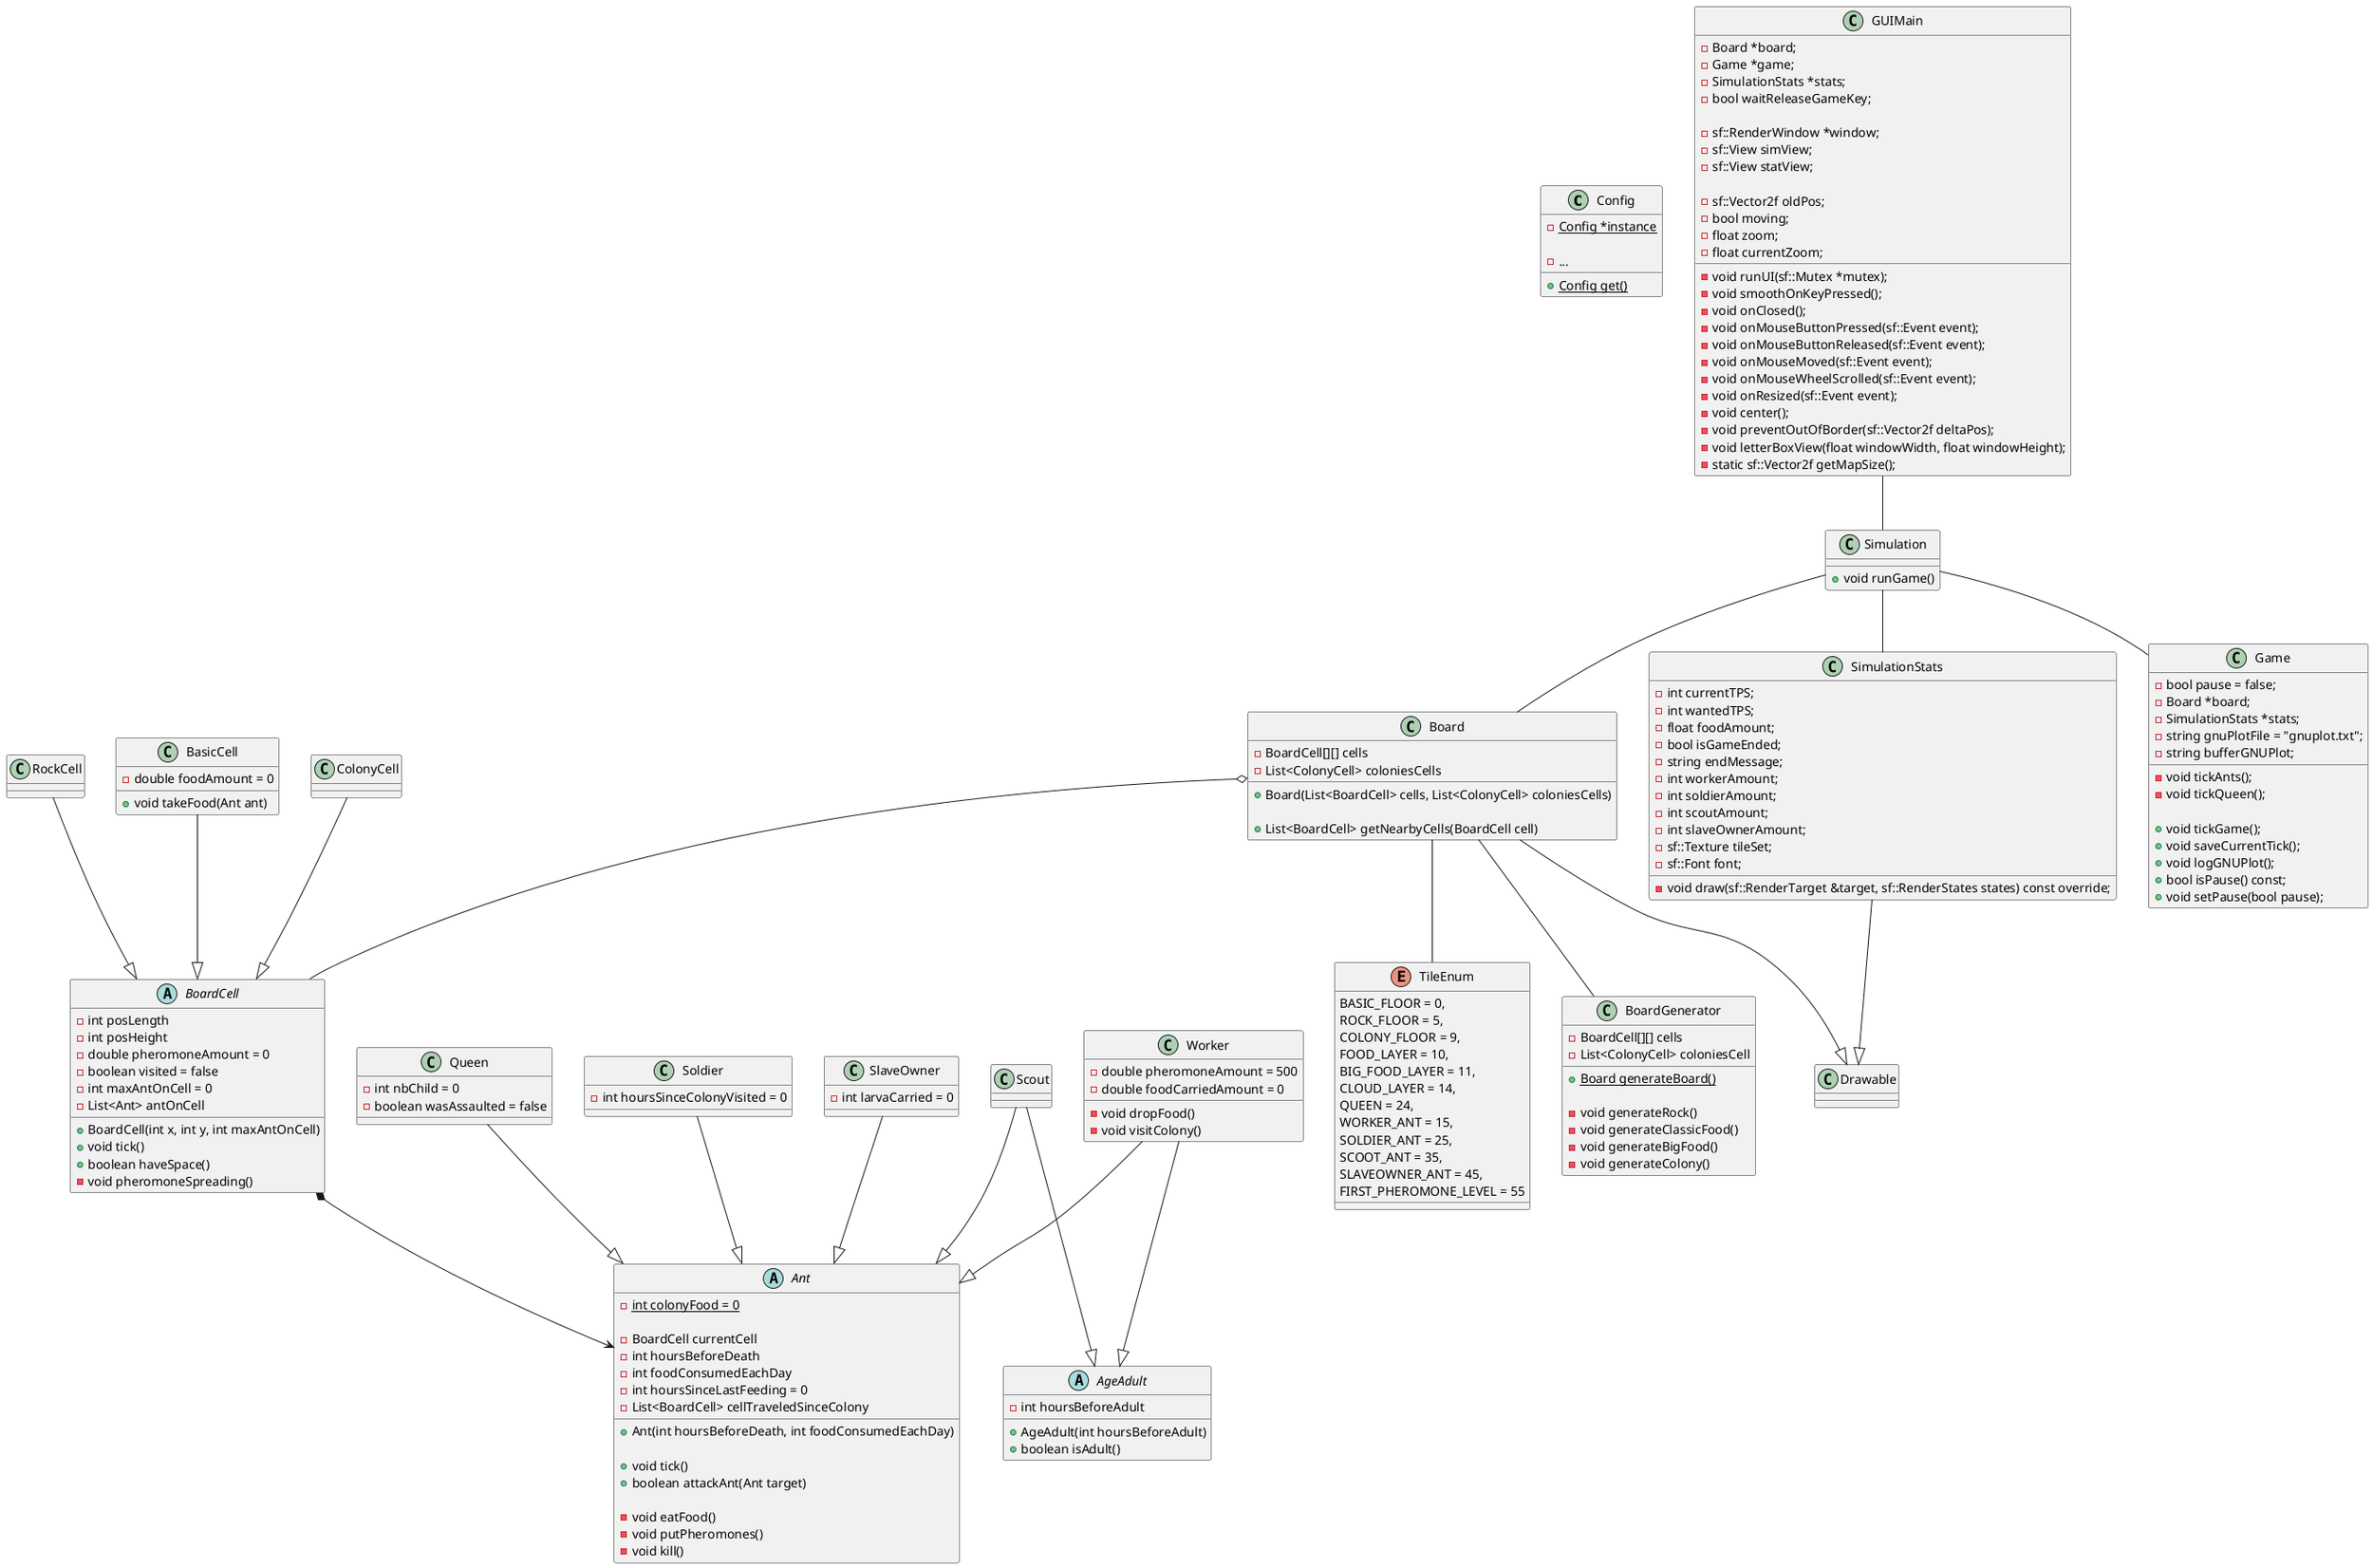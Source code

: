 @startuml Ant

class Config {
    - {static} Config *instance

    - ...

    + {static} Config get()
}

abstract class Ant {
    - {static} int colonyFood = 0
    
    - BoardCell currentCell
    - int hoursBeforeDeath
    - int foodConsumedEachDay
    - int hoursSinceLastFeeding = 0
    - List<BoardCell> cellTraveledSinceColony
    
    + Ant(int hoursBeforeDeath, int foodConsumedEachDay)

    + void tick()
    + boolean attackAnt(Ant target)

    - void eatFood()
    - void putPheromones()
    - void kill()
}

class Queen {
    - int nbChild = 0
    - boolean wasAssaulted = false
}

abstract class AgeAdult {
    + AgeAdult(int hoursBeforeAdult)

    - int hoursBeforeAdult

    + boolean isAdult()
}

class Worker {
    - double pheromoneAmount = 500
    - double foodCarriedAmount = 0

    - void dropFood()
    - void visitColony()
}

class Scout {
    
}

class Soldier {
    - int hoursSinceColonyVisited = 0
}

class SlaveOwner {
    - int larvaCarried = 0
}

abstract class BoardCell {
    - int posLength
    - int posHeight
    - double pheromoneAmount = 0
    - boolean visited = false
    - int maxAntOnCell = 0
    - List<Ant> antOnCell   

    + BoardCell(int x, int y, int maxAntOnCell)
    + void tick()
    + boolean haveSpace()
    - void pheromoneSpreading()
}

class RockCell {
    
}

class BasicCell {
    - double foodAmount = 0

    + void takeFood(Ant ant)
}

class ColonyCell {
    
}

class Board {
    - BoardCell[][] cells
    - List<ColonyCell> coloniesCells

    + Board(List<BoardCell> cells, List<ColonyCell> coloniesCells)
    
    + List<BoardCell> getNearbyCells(BoardCell cell)
}

class BoardGenerator {
    - BoardCell[][] cells
    - List<ColonyCell> coloniesCell

    + {static} Board generateBoard()

    - void generateRock()
    - void generateClassicFood()
    - void generateBigFood()
    - void generateColony()
}

class Simulation {
    + void runGame()
}

class GUIMain {
    - Board *board;
    - Game *game;
    - SimulationStats *stats;
    - bool waitReleaseGameKey;

    - sf::RenderWindow *window;
    - sf::View simView;
    - sf::View statView;

    - sf::Vector2f oldPos;
    - bool moving;
    - float zoom;
    - float currentZoom;

    - void runUI(sf::Mutex *mutex);
    - void smoothOnKeyPressed();
    - void onClosed();
    - void onMouseButtonPressed(sf::Event event);
    - void onMouseButtonReleased(sf::Event event);
    - void onMouseMoved(sf::Event event);
    - void onMouseWheelScrolled(sf::Event event);
    - void onResized(sf::Event event);
    - void center();
    - void preventOutOfBorder(sf::Vector2f deltaPos);
    - void letterBoxView(float windowWidth, float windowHeight);
    - static sf::Vector2f getMapSize();
}


class Game {
    - bool pause = false;
    - Board *board;
    - SimulationStats *stats;
    - string gnuPlotFile = "gnuplot.txt";
    - string bufferGNUPlot;

    - void tickAnts();
    - void tickQueen();

    + void tickGame();
    + void saveCurrentTick();
    + void logGNUPlot();
    + bool isPause() const;
    + void setPause(bool pause);
}

class SimulationStats {
    - int currentTPS;
    - int wantedTPS;
    - float foodAmount;
    - bool isGameEnded;
    - string endMessage;
    - int workerAmount;
    - int soldierAmount;
    - int scoutAmount;
    - int slaveOwnerAmount;
    - sf::Texture tileSet;
    - sf::Font font;

    - void draw(sf::RenderTarget &target, sf::RenderStates states) const override;
}

enum TileEnum {
    BASIC_FLOOR = 0,
    ROCK_FLOOR = 5,
    COLONY_FLOOR = 9,
    FOOD_LAYER = 10,
    BIG_FOOD_LAYER = 11,
    CLOUD_LAYER = 14,
    QUEEN = 24,
    WORKER_ANT = 15,
    SOLDIER_ANT = 25,
    SCOOT_ANT = 35,
    SLAVEOWNER_ANT = 45,
    FIRST_PHEROMONE_LEVEL = 55
}


RockCell --|> BoardCell
BasicCell --|> BoardCell
ColonyCell --|> BoardCell

Board --|> Drawable
SimulationStats --|> Drawable

Simulation -- SimulationStats
Simulation -- Game
Simulation -- Board
GUIMain -- Simulation
Board -- BoardGenerator
Board o-- BoardCell
Board -- TileEnum

BoardCell *--> Ant

Worker --|> AgeAdult
Scout --|> AgeAdult

Worker --|> Ant
Scout --|> Ant
Soldier --|> Ant
SlaveOwner --|> Ant
Queen --|> Ant

@enduml